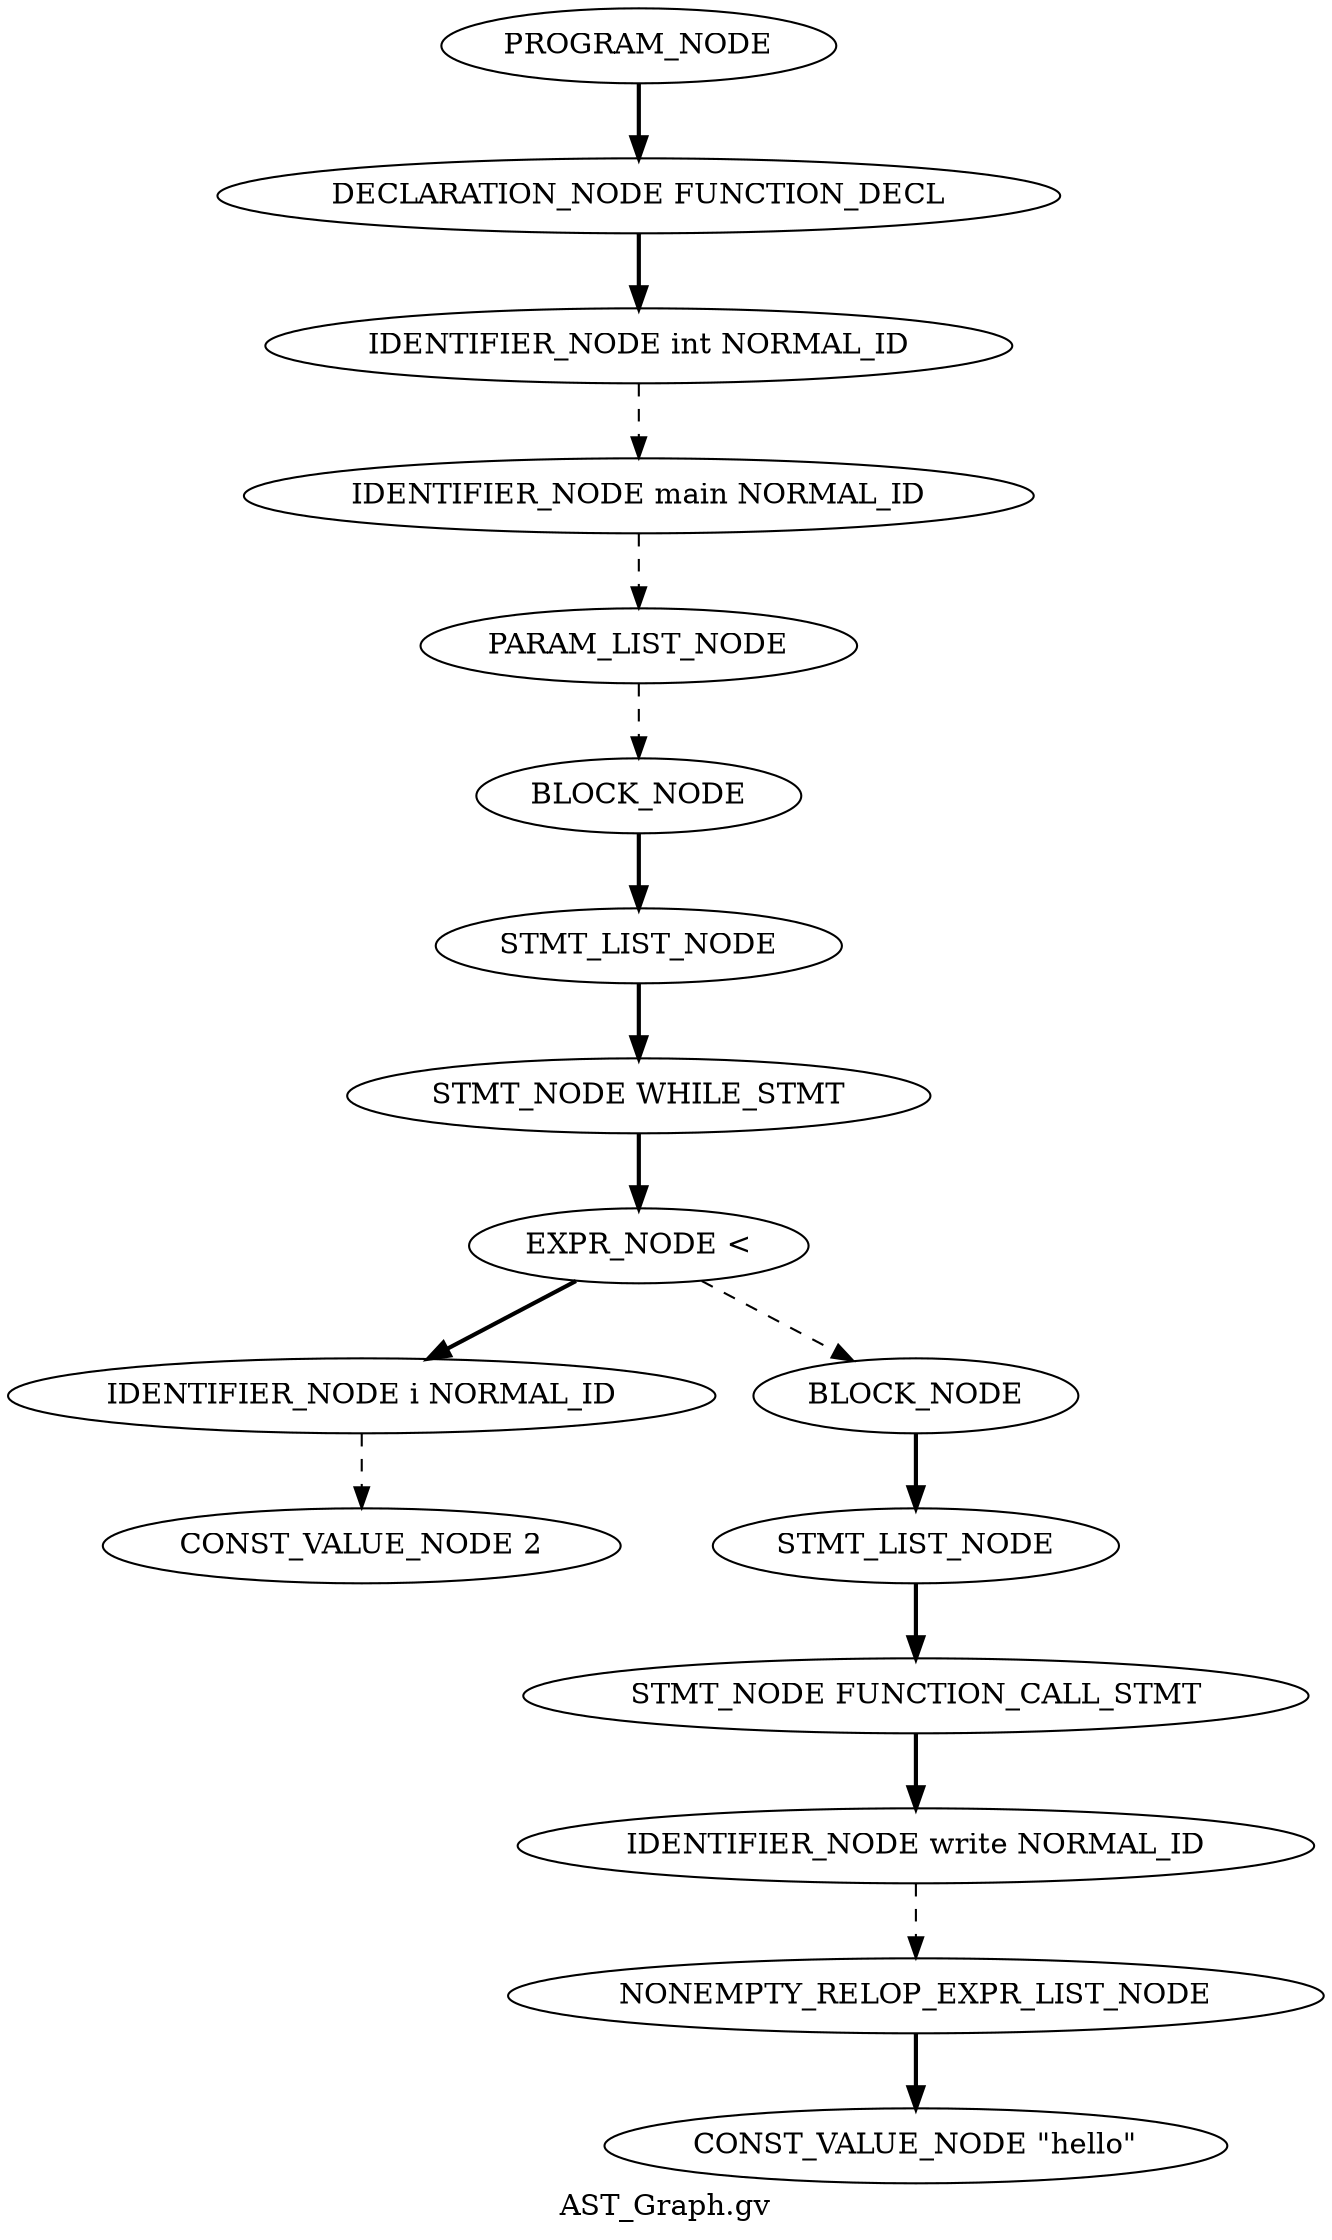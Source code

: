 Digraph AST
{
label = "AST_Graph.gv"
node0 [label ="PROGRAM_NODE"]
node1 [label ="DECLARATION_NODE FUNCTION_DECL"]
node2 [label ="IDENTIFIER_NODE int NORMAL_ID"]
node3 [label ="IDENTIFIER_NODE main NORMAL_ID"]
node4 [label ="PARAM_LIST_NODE"]
node5 [label ="BLOCK_NODE"]
node6 [label ="STMT_LIST_NODE"]
node7 [label ="STMT_NODE WHILE_STMT"]
node8 [label ="EXPR_NODE <"]
node9 [label ="IDENTIFIER_NODE i NORMAL_ID"]
node10 [label ="CONST_VALUE_NODE 2"]
node9 -> node10 [style = dashed]
node8 -> node9 [style = bold]
node11 [label ="BLOCK_NODE"]
node12 [label ="STMT_LIST_NODE"]
node13 [label ="STMT_NODE FUNCTION_CALL_STMT"]
node14 [label ="IDENTIFIER_NODE write NORMAL_ID"]
node15 [label ="NONEMPTY_RELOP_EXPR_LIST_NODE"]
node16 [label ="CONST_VALUE_NODE \"hello\""]
node15 -> node16 [style = bold]
node14 -> node15 [style = dashed]
node13 -> node14 [style = bold]
node12 -> node13 [style = bold]
node11 -> node12 [style = bold]
node8 -> node11 [style = dashed]
node7 -> node8 [style = bold]
node6 -> node7 [style = bold]
node5 -> node6 [style = bold]
node4 -> node5 [style = dashed]
node3 -> node4 [style = dashed]
node2 -> node3 [style = dashed]
node1 -> node2 [style = bold]
node0 -> node1 [style = bold]
}
